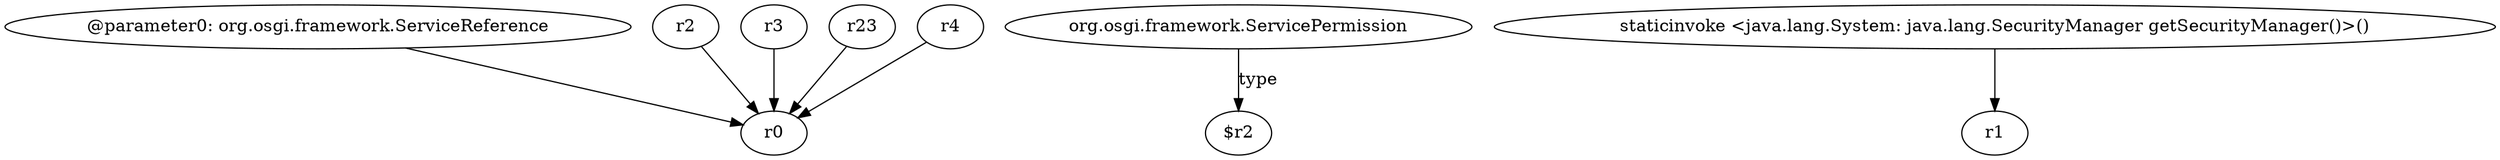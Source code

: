 digraph g {
0[label="@parameter0: org.osgi.framework.ServiceReference"]
1[label="r0"]
0->1[label=""]
2[label="r2"]
2->1[label=""]
3[label="r3"]
3->1[label=""]
4[label="org.osgi.framework.ServicePermission"]
5[label="$r2"]
4->5[label="type"]
6[label="staticinvoke <java.lang.System: java.lang.SecurityManager getSecurityManager()>()"]
7[label="r1"]
6->7[label=""]
8[label="r23"]
8->1[label=""]
9[label="r4"]
9->1[label=""]
}